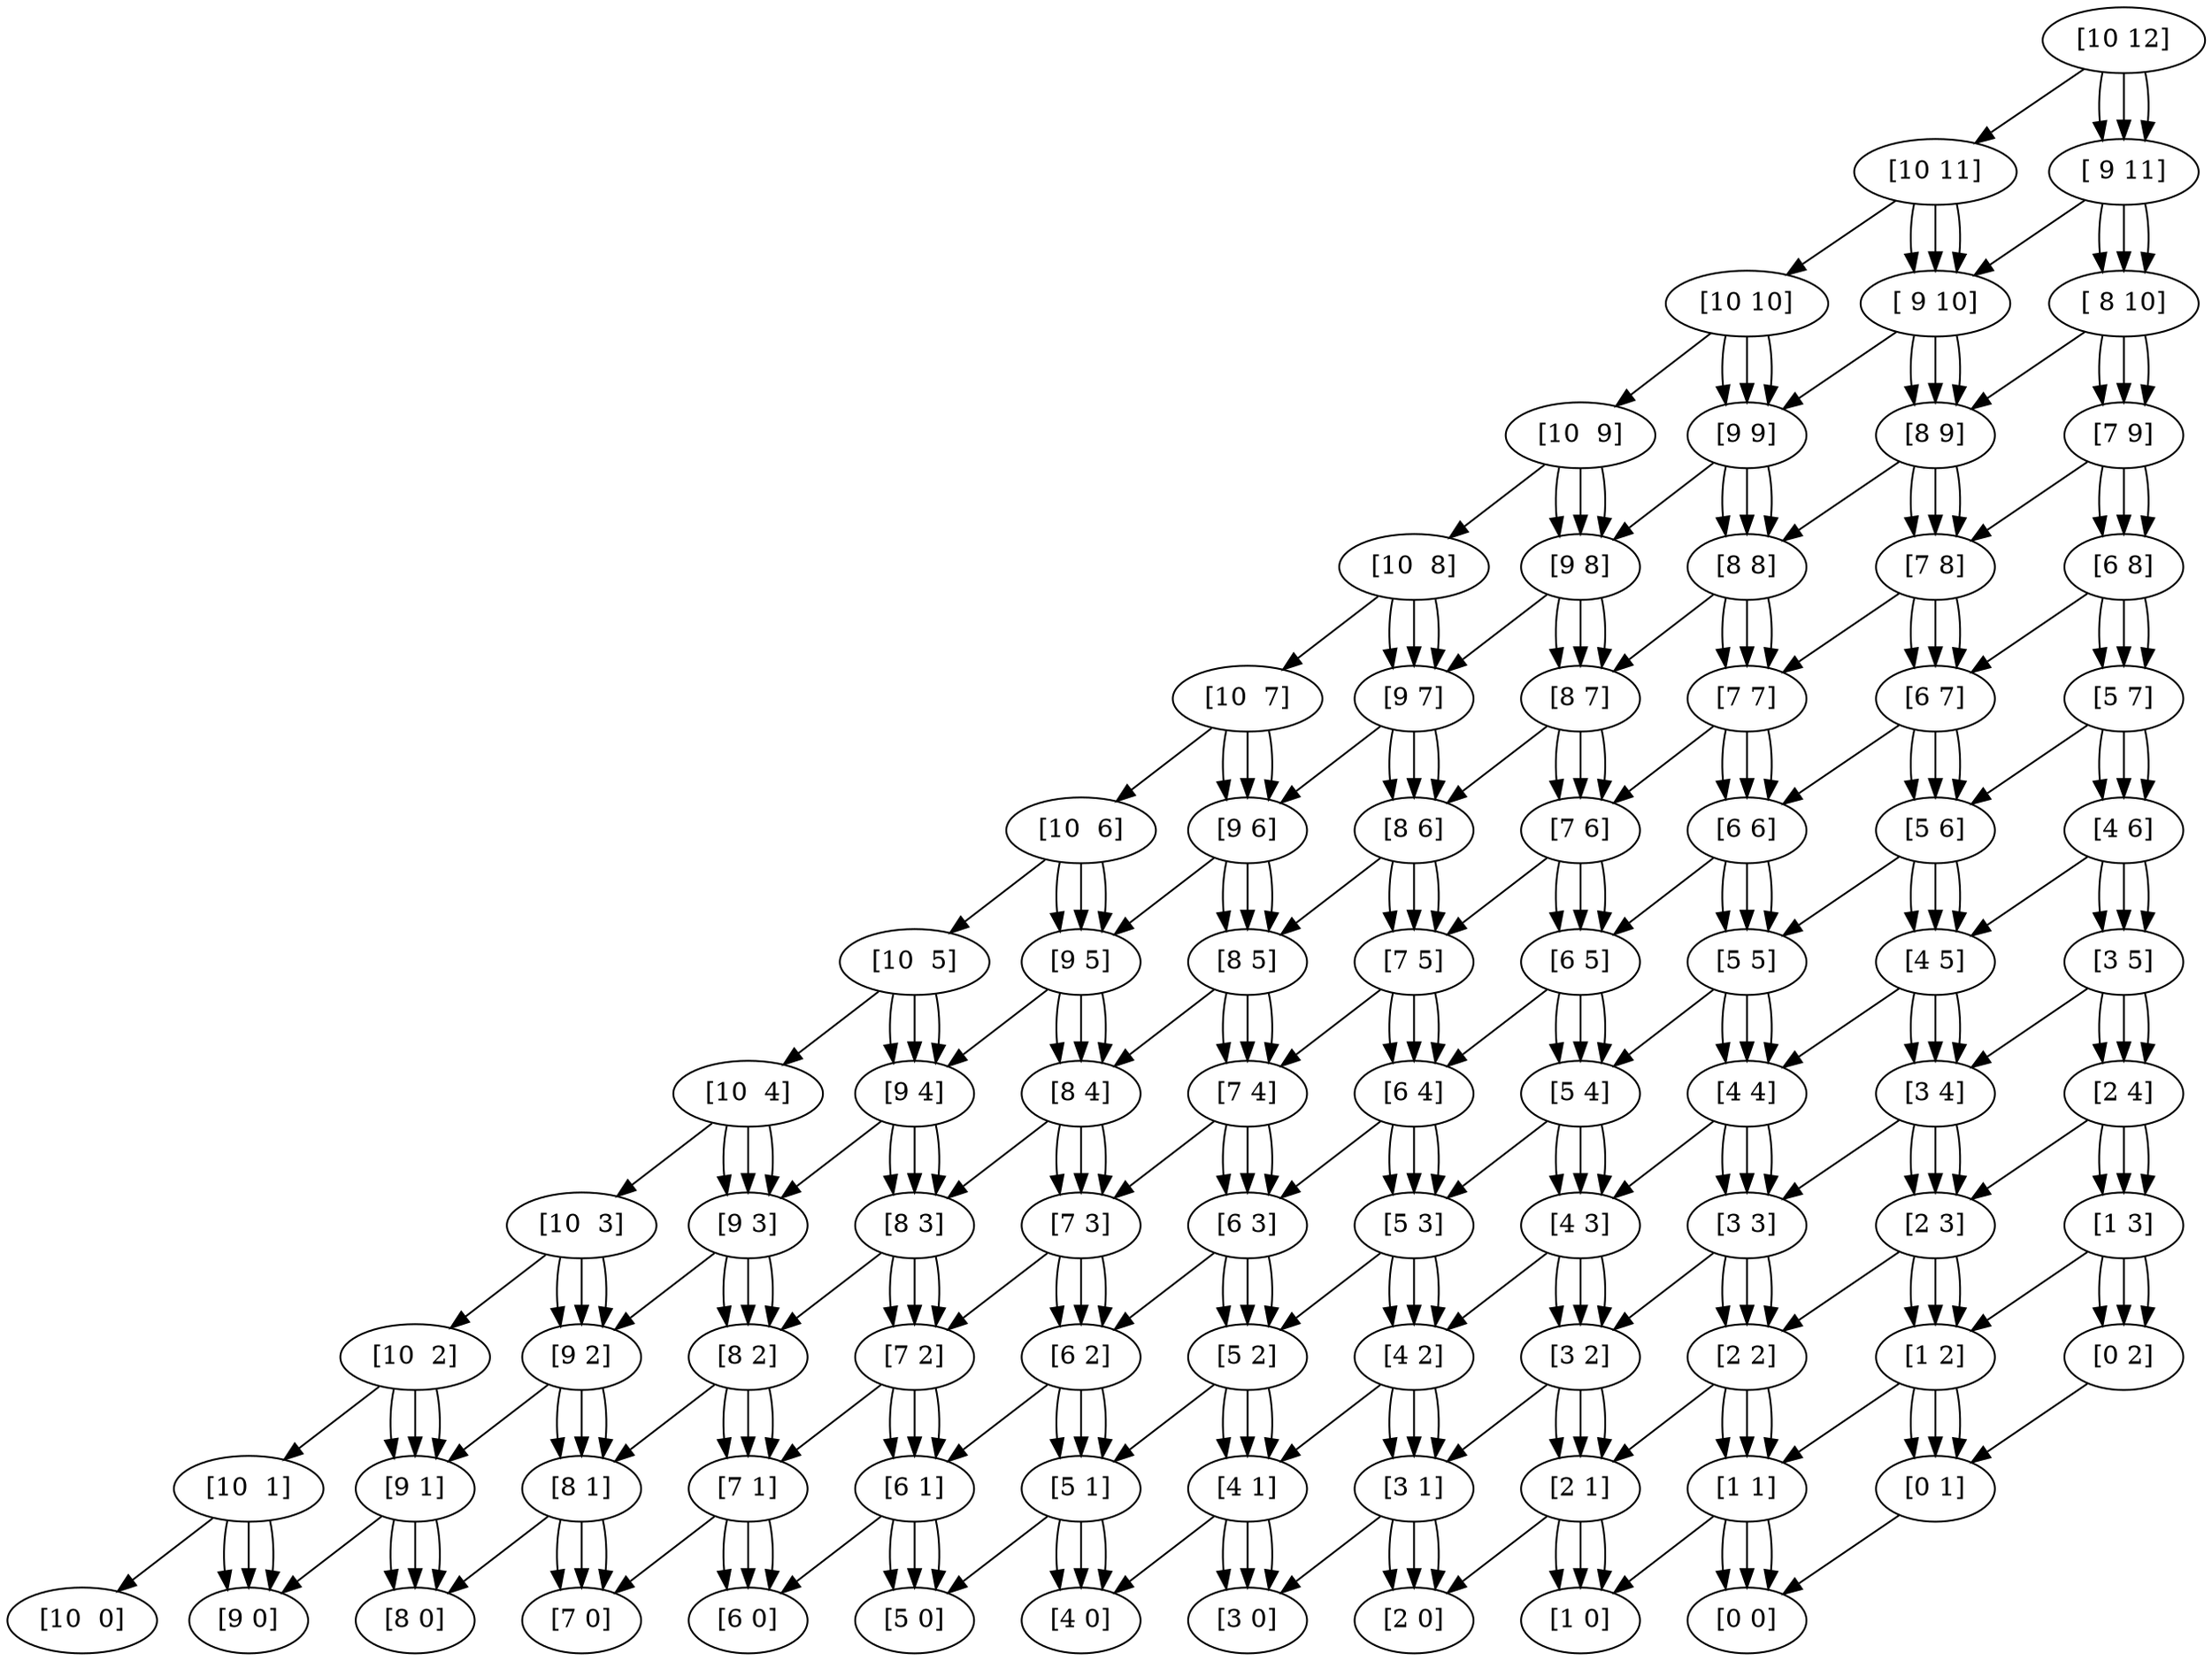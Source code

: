 digraph  {
	node [label="\N"];
	0	 [capacity="[10]",
		label="[10  0]",
		time=0,
		value=0.0];
	1	 [capacity="[10]",
		label="[10  1]",
		time=1,
		value=200.0];
	1 -> 0 [key=0,
	goal="[10  0]",
	not_best_politic=True,
	revenue=0,
	time=1,
	weight=0,
	weight_goal=0.0];
13 [capacity="[9]",
	label="[9 0]",
	time=0,
	value=0.0];
1 -> 13 [key=1,
goal="[9 0]",
not_best_politic=False,
revenue=200,
time=1,
weight=200.0,
weight_goal=0.0];
1 -> 13 [key=2,
goal="[9 0]",
not_best_politic=True,
revenue=100,
time=1,
weight=100.0,
weight_goal=0.0];
1 -> 13 [key=3,
goal="[9 0]",
not_best_politic=True,
revenue=300,
time=1,
weight=300.0,
weight_goal=0.0];
2 [capacity="[10]",
label="[10  2]",
time=2,
value=400.0];
2 -> 1 [key=0,
goal="[10  1]",
not_best_politic=True,
revenue=0,
time=2,
weight=0,
weight_goal=200.0];
14 [capacity="[9]",
label="[9 1]",
time=1,
value=200.0];
2 -> 14 [key=1,
goal="[9 1]",
not_best_politic=False,
revenue=200,
time=2,
weight=200.0,
weight_goal=200.0];
2 -> 14 [key=2,
goal="[9 1]",
not_best_politic=True,
revenue=100,
time=2,
weight=100.0,
weight_goal=200.0];
2 -> 14 [key=3,
goal="[9 1]",
not_best_politic=True,
revenue=300,
time=2,
weight=300.0,
weight_goal=200.0];
3 [capacity="[10]",
label="[10  3]",
time=3,
value=600.0];
3 -> 2 [key=0,
goal="[10  2]",
not_best_politic=True,
revenue=0,
time=3,
weight=0,
weight_goal=400.0];
15 [capacity="[9]",
label="[9 2]",
time=2,
value=400.0];
3 -> 15 [key=1,
goal="[9 2]",
not_best_politic=True,
revenue=200,
time=3,
weight=200.0,
weight_goal=400.0];
3 -> 15 [key=2,
goal="[9 2]",
not_best_politic=False,
revenue=100,
time=3,
weight=100.0,
weight_goal=400.0];
3 -> 15 [key=3,
goal="[9 2]",
not_best_politic=True,
revenue=300,
time=3,
weight=300.0,
weight_goal=400.0];
4 [capacity="[10]",
label="[10  4]",
time=4,
value=800.0];
4 -> 3 [key=0,
goal="[10  3]",
not_best_politic=True,
revenue=0,
time=4,
weight=0,
weight_goal=600.0];
16 [capacity="[9]",
label="[9 3]",
time=3,
value=600.0];
4 -> 16 [key=1,
goal="[9 3]",
not_best_politic=True,
revenue=200,
time=4,
weight=200.0,
weight_goal=600.0];
4 -> 16 [key=2,
goal="[9 3]",
not_best_politic=False,
revenue=100,
time=4,
weight=100.0,
weight_goal=600.0];
4 -> 16 [key=3,
goal="[9 3]",
not_best_politic=True,
revenue=300,
time=4,
weight=300.0,
weight_goal=600.0];
5 [capacity="[10]",
label="[10  5]",
time=5,
value=900.0];
5 -> 4 [key=0,
goal="[10  4]",
not_best_politic=True,
revenue=0,
time=5,
weight=0,
weight_goal=800.0];
17 [capacity="[9]",
label="[9 4]",
time=4,
value=800.0];
5 -> 17 [key=1,
goal="[9 4]",
not_best_politic=False,
revenue=200,
time=5,
weight=200.0,
weight_goal=800.0];
5 -> 17 [key=2,
goal="[9 4]",
not_best_politic=True,
revenue=100,
time=5,
weight=100.0,
weight_goal=800.0];
5 -> 17 [key=3,
goal="[9 4]",
not_best_politic=True,
revenue=300,
time=5,
weight=300.0,
weight_goal=800.0];
6 [capacity="[10]",
label="[10  6]",
time=6,
value=1000.0];
6 -> 5 [key=0,
goal="[10  5]",
not_best_politic=True,
revenue=0,
time=6,
weight=0,
weight_goal=900.0];
18 [capacity="[9]",
label="[9 5]",
time=5,
value=900.0];
6 -> 18 [key=1,
goal="[9 5]",
not_best_politic=False,
revenue=200,
time=6,
weight=200.0,
weight_goal=900.0];
6 -> 18 [key=2,
goal="[9 5]",
not_best_politic=True,
revenue=100,
time=6,
weight=100.0,
weight_goal=900.0];
6 -> 18 [key=3,
goal="[9 5]",
not_best_politic=True,
revenue=300,
time=6,
weight=300.0,
weight_goal=900.0];
7 [capacity="[10]",
label="[10  7]",
time=7,
value=1100.0];
7 -> 6 [key=0,
goal="[10  6]",
not_best_politic=True,
revenue=0,
time=7,
weight=0,
weight_goal=1000.0];
19 [capacity="[9]",
label="[9 6]",
time=6,
value=1000.0];
7 -> 19 [key=1,
goal="[9 6]",
not_best_politic=False,
revenue=200,
time=7,
weight=200.0,
weight_goal=1000.0];
7 -> 19 [key=2,
goal="[9 6]",
not_best_politic=True,
revenue=100,
time=7,
weight=100.0,
weight_goal=1000.0];
7 -> 19 [key=3,
goal="[9 6]",
not_best_politic=True,
revenue=300,
time=7,
weight=300.0,
weight_goal=1000.0];
8 [capacity="[10]",
label="[10  8]",
time=8,
value=1200.0];
8 -> 7 [key=0,
goal="[10  7]",
not_best_politic=True,
revenue=0,
time=8,
weight=0,
weight_goal=1100.0];
20 [capacity="[9]",
label="[9 7]",
time=7,
value=1100.0];
8 -> 20 [key=1,
goal="[9 7]",
not_best_politic=False,
revenue=200,
time=8,
weight=200.0,
weight_goal=1100.0];
8 -> 20 [key=2,
goal="[9 7]",
not_best_politic=True,
revenue=100,
time=8,
weight=100.0,
weight_goal=1100.0];
8 -> 20 [key=3,
goal="[9 7]",
not_best_politic=True,
revenue=300,
time=8,
weight=300.0,
weight_goal=1100.0];
9 [capacity="[10]",
label="[10  9]",
time=9,
value=1500.0];
9 -> 8 [key=0,
goal="[10  8]",
not_best_politic=True,
revenue=0,
time=9,
weight=0,
weight_goal=1200.0];
21 [capacity="[9]",
label="[9 8]",
time=8,
value=1200.0];
9 -> 21 [key=1,
goal="[9 8]",
not_best_politic=False,
revenue=200,
time=9,
weight=200.0,
weight_goal=1200.0];
9 -> 21 [key=2,
goal="[9 8]",
not_best_politic=True,
revenue=100,
time=9,
weight=100.0,
weight_goal=1200.0];
9 -> 21 [key=3,
goal="[9 8]",
not_best_politic=True,
revenue=300,
time=9,
weight=300.0,
weight_goal=1200.0];
10 [capacity="[10]",
label="[10 10]",
time=10,
value=1800.0];
10 -> 9 [key=0,
goal="[10  9]",
not_best_politic=True,
revenue=0,
time=10,
weight=0,
weight_goal=1500.0];
22 [capacity="[9]",
label="[9 9]",
time=9,
value=1500.0];
10 -> 22 [key=1,
goal="[9 9]",
not_best_politic=False,
revenue=200,
time=10,
weight=200.0,
weight_goal=1500.0];
10 -> 22 [key=2,
goal="[9 9]",
not_best_politic=True,
revenue=100,
time=10,
weight=100.0,
weight_goal=1500.0];
10 -> 22 [key=3,
goal="[9 9]",
not_best_politic=True,
revenue=300,
time=10,
weight=300.0,
weight_goal=1500.0];
11 [capacity="[10]",
label="[10 11]",
time=11,
value=2000.0];
11 -> 10 [key=0,
goal="[10 10]",
not_best_politic=True,
revenue=0,
time=11,
weight=0,
weight_goal=1800.0];
23 [capacity="[9]",
label="[ 9 10]",
time=10,
value=1700.0];
11 -> 23 [key=1,
goal="[ 9 10]",
not_best_politic=False,
revenue=200,
time=11,
weight=100.0,
weight_goal=1700.0];
11 -> 23 [key=2,
goal="[ 9 10]",
not_best_politic=True,
revenue=100,
time=11,
weight=0.0,
weight_goal=1700.0];
11 -> 23 [key=3,
goal="[ 9 10]",
not_best_politic=True,
revenue=300,
time=11,
weight=200.0,
weight_goal=1700.0];
12 [capacity="[10]",
label="[10 12]",
time=12,
value=2200.0];
12 -> 11 [key=0,
goal="[10 11]",
not_best_politic=True,
revenue=0,
time=12,
weight=0,
weight_goal=2000.0];
24 [capacity="[9]",
label="[ 9 11]",
time=11,
value=1900.0];
12 -> 24 [key=1,
goal="[ 9 11]",
not_best_politic=False,
revenue=200,
time=12,
weight=100.0,
weight_goal=1900.0];
12 -> 24 [key=2,
goal="[ 9 11]",
not_best_politic=True,
revenue=100,
time=12,
weight=0.0,
weight_goal=1900.0];
12 -> 24 [key=3,
goal="[ 9 11]",
not_best_politic=True,
revenue=300,
time=12,
weight=200.0,
weight_goal=1900.0];
14 -> 13 [key=0,
goal="[9 0]",
not_best_politic=True,
revenue=0,
time=1,
weight=0,
weight_goal=0.0];
26 [capacity="[8]",
label="[8 0]",
time=0,
value=0.0];
14 -> 26 [key=1,
goal="[8 0]",
not_best_politic=False,
revenue=200,
time=1,
weight=200.0,
weight_goal=0.0];
14 -> 26 [key=2,
goal="[8 0]",
not_best_politic=True,
revenue=100,
time=1,
weight=100.0,
weight_goal=0.0];
14 -> 26 [key=3,
goal="[8 0]",
not_best_politic=True,
revenue=300,
time=1,
weight=300.0,
weight_goal=0.0];
15 -> 14 [key=0,
goal="[9 1]",
not_best_politic=True,
revenue=0,
time=2,
weight=0,
weight_goal=200.0];
27 [capacity="[8]",
label="[8 1]",
time=1,
value=200.0];
15 -> 27 [key=1,
goal="[8 1]",
not_best_politic=False,
revenue=200,
time=2,
weight=200.0,
weight_goal=200.0];
15 -> 27 [key=2,
goal="[8 1]",
not_best_politic=True,
revenue=100,
time=2,
weight=100.0,
weight_goal=200.0];
15 -> 27 [key=3,
goal="[8 1]",
not_best_politic=True,
revenue=300,
time=2,
weight=300.0,
weight_goal=200.0];
16 -> 15 [key=0,
goal="[9 2]",
not_best_politic=True,
revenue=0,
time=3,
weight=0,
weight_goal=400.0];
28 [capacity="[8]",
label="[8 2]",
time=2,
value=400.0];
16 -> 28 [key=1,
goal="[8 2]",
not_best_politic=True,
revenue=200,
time=3,
weight=200.0,
weight_goal=400.0];
16 -> 28 [key=2,
goal="[8 2]",
not_best_politic=False,
revenue=100,
time=3,
weight=100.0,
weight_goal=400.0];
16 -> 28 [key=3,
goal="[8 2]",
not_best_politic=True,
revenue=300,
time=3,
weight=300.0,
weight_goal=400.0];
17 -> 16 [key=0,
goal="[9 3]",
not_best_politic=True,
revenue=0,
time=4,
weight=0,
weight_goal=600.0];
29 [capacity="[8]",
label="[8 3]",
time=3,
value=600.0];
17 -> 29 [key=1,
goal="[8 3]",
not_best_politic=True,
revenue=200,
time=4,
weight=200.0,
weight_goal=600.0];
17 -> 29 [key=2,
goal="[8 3]",
not_best_politic=False,
revenue=100,
time=4,
weight=100.0,
weight_goal=600.0];
17 -> 29 [key=3,
goal="[8 3]",
not_best_politic=True,
revenue=300,
time=4,
weight=300.0,
weight_goal=600.0];
18 -> 17 [key=0,
goal="[9 4]",
not_best_politic=True,
revenue=0,
time=5,
weight=0,
weight_goal=800.0];
30 [capacity="[8]",
label="[8 4]",
time=4,
value=800.0];
18 -> 30 [key=1,
goal="[8 4]",
not_best_politic=False,
revenue=200,
time=5,
weight=200.0,
weight_goal=800.0];
18 -> 30 [key=2,
goal="[8 4]",
not_best_politic=True,
revenue=100,
time=5,
weight=100.0,
weight_goal=800.0];
18 -> 30 [key=3,
goal="[8 4]",
not_best_politic=True,
revenue=300,
time=5,
weight=300.0,
weight_goal=800.0];
19 -> 18 [key=0,
goal="[9 5]",
not_best_politic=True,
revenue=0,
time=6,
weight=0,
weight_goal=900.0];
31 [capacity="[8]",
label="[8 5]",
time=5,
value=900.0];
19 -> 31 [key=1,
goal="[8 5]",
not_best_politic=False,
revenue=200,
time=6,
weight=200.0,
weight_goal=900.0];
19 -> 31 [key=2,
goal="[8 5]",
not_best_politic=True,
revenue=100,
time=6,
weight=100.0,
weight_goal=900.0];
19 -> 31 [key=3,
goal="[8 5]",
not_best_politic=True,
revenue=300,
time=6,
weight=300.0,
weight_goal=900.0];
20 -> 19 [key=0,
goal="[9 6]",
not_best_politic=True,
revenue=0,
time=7,
weight=0,
weight_goal=1000.0];
32 [capacity="[8]",
label="[8 6]",
time=6,
value=1000.0];
20 -> 32 [key=1,
goal="[8 6]",
not_best_politic=False,
revenue=200,
time=7,
weight=200.0,
weight_goal=1000.0];
20 -> 32 [key=2,
goal="[8 6]",
not_best_politic=True,
revenue=100,
time=7,
weight=100.0,
weight_goal=1000.0];
20 -> 32 [key=3,
goal="[8 6]",
not_best_politic=True,
revenue=300,
time=7,
weight=300.0,
weight_goal=1000.0];
21 -> 20 [key=0,
goal="[9 7]",
not_best_politic=True,
revenue=0,
time=8,
weight=0,
weight_goal=1100.0];
33 [capacity="[8]",
label="[8 7]",
time=7,
value=1100.0];
21 -> 33 [key=1,
goal="[8 7]",
not_best_politic=False,
revenue=200,
time=8,
weight=200.0,
weight_goal=1100.0];
21 -> 33 [key=2,
goal="[8 7]",
not_best_politic=True,
revenue=100,
time=8,
weight=100.0,
weight_goal=1100.0];
21 -> 33 [key=3,
goal="[8 7]",
not_best_politic=True,
revenue=300,
time=8,
weight=300.0,
weight_goal=1100.0];
22 -> 21 [key=0,
goal="[9 8]",
not_best_politic=True,
revenue=0,
time=9,
weight=0,
weight_goal=1200.0];
34 [capacity="[8]",
label="[8 8]",
time=8,
value=1200.0];
22 -> 34 [key=1,
goal="[8 8]",
not_best_politic=False,
revenue=200,
time=9,
weight=200.0,
weight_goal=1200.0];
22 -> 34 [key=2,
goal="[8 8]",
not_best_politic=True,
revenue=100,
time=9,
weight=100.0,
weight_goal=1200.0];
22 -> 34 [key=3,
goal="[8 8]",
not_best_politic=True,
revenue=300,
time=9,
weight=300.0,
weight_goal=1200.0];
23 -> 22 [key=0,
goal="[9 9]",
not_best_politic=True,
revenue=0,
time=10,
weight=0,
weight_goal=1500.0];
35 [capacity="[8]",
label="[8 9]",
time=9,
value=1400.0];
23 -> 35 [key=1,
goal="[8 9]",
not_best_politic=False,
revenue=200,
time=10,
weight=100.0,
weight_goal=1400.0];
23 -> 35 [key=2,
goal="[8 9]",
not_best_politic=True,
revenue=100,
time=10,
weight=0.0,
weight_goal=1400.0];
23 -> 35 [key=3,
goal="[8 9]",
not_best_politic=True,
revenue=300,
time=10,
weight=200.0,
weight_goal=1400.0];
24 -> 23 [key=0,
goal="[ 9 10]",
not_best_politic=True,
revenue=0,
time=11,
weight=0,
weight_goal=1700.0];
36 [capacity="[8]",
label="[ 8 10]",
time=10,
value=1600.0];
24 -> 36 [key=1,
goal="[ 8 10]",
not_best_politic=False,
revenue=200,
time=11,
weight=100.0,
weight_goal=1600.0];
24 -> 36 [key=2,
goal="[ 8 10]",
not_best_politic=True,
revenue=100,
time=11,
weight=0.0,
weight_goal=1600.0];
24 -> 36 [key=3,
goal="[ 8 10]",
not_best_politic=True,
revenue=300,
time=11,
weight=200.0,
weight_goal=1600.0];
27 -> 26 [key=0,
goal="[8 0]",
not_best_politic=True,
revenue=0,
time=1,
weight=0,
weight_goal=0.0];
39 [capacity="[7]",
label="[7 0]",
time=0,
value=0.0];
27 -> 39 [key=1,
goal="[7 0]",
not_best_politic=False,
revenue=200,
time=1,
weight=200.0,
weight_goal=0.0];
27 -> 39 [key=2,
goal="[7 0]",
not_best_politic=True,
revenue=100,
time=1,
weight=100.0,
weight_goal=0.0];
27 -> 39 [key=3,
goal="[7 0]",
not_best_politic=True,
revenue=300,
time=1,
weight=300.0,
weight_goal=0.0];
28 -> 27 [key=0,
goal="[8 1]",
not_best_politic=True,
revenue=0,
time=2,
weight=0,
weight_goal=200.0];
40 [capacity="[7]",
label="[7 1]",
time=1,
value=200.0];
28 -> 40 [key=1,
goal="[7 1]",
not_best_politic=False,
revenue=200,
time=2,
weight=200.0,
weight_goal=200.0];
28 -> 40 [key=2,
goal="[7 1]",
not_best_politic=True,
revenue=100,
time=2,
weight=100.0,
weight_goal=200.0];
28 -> 40 [key=3,
goal="[7 1]",
not_best_politic=True,
revenue=300,
time=2,
weight=300.0,
weight_goal=200.0];
29 -> 28 [key=0,
goal="[8 2]",
not_best_politic=True,
revenue=0,
time=3,
weight=0,
weight_goal=400.0];
41 [capacity="[7]",
label="[7 2]",
time=2,
value=400.0];
29 -> 41 [key=1,
goal="[7 2]",
not_best_politic=True,
revenue=200,
time=3,
weight=200.0,
weight_goal=400.0];
29 -> 41 [key=2,
goal="[7 2]",
not_best_politic=False,
revenue=100,
time=3,
weight=100.0,
weight_goal=400.0];
29 -> 41 [key=3,
goal="[7 2]",
not_best_politic=True,
revenue=300,
time=3,
weight=300.0,
weight_goal=400.0];
30 -> 29 [key=0,
goal="[8 3]",
not_best_politic=True,
revenue=0,
time=4,
weight=0,
weight_goal=600.0];
42 [capacity="[7]",
label="[7 3]",
time=3,
value=600.0];
30 -> 42 [key=1,
goal="[7 3]",
not_best_politic=True,
revenue=200,
time=4,
weight=200.0,
weight_goal=600.0];
30 -> 42 [key=2,
goal="[7 3]",
not_best_politic=False,
revenue=100,
time=4,
weight=100.0,
weight_goal=600.0];
30 -> 42 [key=3,
goal="[7 3]",
not_best_politic=True,
revenue=300,
time=4,
weight=300.0,
weight_goal=600.0];
31 -> 30 [key=0,
goal="[8 4]",
not_best_politic=True,
revenue=0,
time=5,
weight=0,
weight_goal=800.0];
43 [capacity="[7]",
label="[7 4]",
time=4,
value=800.0];
31 -> 43 [key=1,
goal="[7 4]",
not_best_politic=False,
revenue=200,
time=5,
weight=200.0,
weight_goal=800.0];
31 -> 43 [key=2,
goal="[7 4]",
not_best_politic=True,
revenue=100,
time=5,
weight=100.0,
weight_goal=800.0];
31 -> 43 [key=3,
goal="[7 4]",
not_best_politic=True,
revenue=300,
time=5,
weight=300.0,
weight_goal=800.0];
32 -> 31 [key=0,
goal="[8 5]",
not_best_politic=True,
revenue=0,
time=6,
weight=0,
weight_goal=900.0];
44 [capacity="[7]",
label="[7 5]",
time=5,
value=900.0];
32 -> 44 [key=1,
goal="[7 5]",
not_best_politic=False,
revenue=200,
time=6,
weight=200.0,
weight_goal=900.0];
32 -> 44 [key=2,
goal="[7 5]",
not_best_politic=True,
revenue=100,
time=6,
weight=100.0,
weight_goal=900.0];
32 -> 44 [key=3,
goal="[7 5]",
not_best_politic=True,
revenue=300,
time=6,
weight=300.0,
weight_goal=900.0];
33 -> 32 [key=0,
goal="[8 6]",
not_best_politic=True,
revenue=0,
time=7,
weight=0,
weight_goal=1000.0];
45 [capacity="[7]",
label="[7 6]",
time=6,
value=1000.0];
33 -> 45 [key=1,
goal="[7 6]",
not_best_politic=False,
revenue=200,
time=7,
weight=200.0,
weight_goal=1000.0];
33 -> 45 [key=2,
goal="[7 6]",
not_best_politic=True,
revenue=100,
time=7,
weight=100.0,
weight_goal=1000.0];
33 -> 45 [key=3,
goal="[7 6]",
not_best_politic=True,
revenue=300,
time=7,
weight=300.0,
weight_goal=1000.0];
34 -> 33 [key=0,
goal="[8 7]",
not_best_politic=True,
revenue=0,
time=8,
weight=0,
weight_goal=1100.0];
46 [capacity="[7]",
label="[7 7]",
time=7,
value=1100.0];
34 -> 46 [key=1,
goal="[7 7]",
not_best_politic=False,
revenue=200,
time=8,
weight=200.0,
weight_goal=1100.0];
34 -> 46 [key=2,
goal="[7 7]",
not_best_politic=True,
revenue=100,
time=8,
weight=100.0,
weight_goal=1100.0];
34 -> 46 [key=3,
goal="[7 7]",
not_best_politic=True,
revenue=300,
time=8,
weight=300.0,
weight_goal=1100.0];
35 -> 34 [key=0,
goal="[8 8]",
not_best_politic=True,
revenue=0,
time=9,
weight=0,
weight_goal=1200.0];
47 [capacity="[7]",
label="[7 8]",
time=8,
value=1100.0];
35 -> 47 [key=1,
goal="[7 8]",
not_best_politic=False,
revenue=200,
time=9,
weight=100.0,
weight_goal=1100.0];
35 -> 47 [key=2,
goal="[7 8]",
not_best_politic=True,
revenue=100,
time=9,
weight=0.0,
weight_goal=1100.0];
35 -> 47 [key=3,
goal="[7 8]",
not_best_politic=True,
revenue=300,
time=9,
weight=200.0,
weight_goal=1100.0];
36 -> 35 [key=0,
goal="[8 9]",
not_best_politic=True,
revenue=0,
time=10,
weight=0,
weight_goal=1400.0];
48 [capacity="[7]",
label="[7 9]",
time=9,
value=1300.0];
36 -> 48 [key=1,
goal="[7 9]",
not_best_politic=False,
revenue=200,
time=10,
weight=100.0,
weight_goal=1300.0];
36 -> 48 [key=2,
goal="[7 9]",
not_best_politic=True,
revenue=100,
time=10,
weight=0.0,
weight_goal=1300.0];
36 -> 48 [key=3,
goal="[7 9]",
not_best_politic=True,
revenue=300,
time=10,
weight=200.0,
weight_goal=1300.0];
40 -> 39 [key=0,
goal="[7 0]",
not_best_politic=True,
revenue=0,
time=1,
weight=0,
weight_goal=0.0];
52 [capacity="[6]",
label="[6 0]",
time=0,
value=0.0];
40 -> 52 [key=1,
goal="[6 0]",
not_best_politic=False,
revenue=200,
time=1,
weight=200.0,
weight_goal=0.0];
40 -> 52 [key=2,
goal="[6 0]",
not_best_politic=True,
revenue=100,
time=1,
weight=100.0,
weight_goal=0.0];
40 -> 52 [key=3,
goal="[6 0]",
not_best_politic=True,
revenue=300,
time=1,
weight=300.0,
weight_goal=0.0];
41 -> 40 [key=0,
goal="[7 1]",
not_best_politic=True,
revenue=0,
time=2,
weight=0,
weight_goal=200.0];
53 [capacity="[6]",
label="[6 1]",
time=1,
value=200.0];
41 -> 53 [key=1,
goal="[6 1]",
not_best_politic=False,
revenue=200,
time=2,
weight=200.0,
weight_goal=200.0];
41 -> 53 [key=2,
goal="[6 1]",
not_best_politic=True,
revenue=100,
time=2,
weight=100.0,
weight_goal=200.0];
41 -> 53 [key=3,
goal="[6 1]",
not_best_politic=True,
revenue=300,
time=2,
weight=300.0,
weight_goal=200.0];
42 -> 41 [key=0,
goal="[7 2]",
not_best_politic=True,
revenue=0,
time=3,
weight=0,
weight_goal=400.0];
54 [capacity="[6]",
label="[6 2]",
time=2,
value=400.0];
42 -> 54 [key=1,
goal="[6 2]",
not_best_politic=True,
revenue=200,
time=3,
weight=200.0,
weight_goal=400.0];
42 -> 54 [key=2,
goal="[6 2]",
not_best_politic=False,
revenue=100,
time=3,
weight=100.0,
weight_goal=400.0];
42 -> 54 [key=3,
goal="[6 2]",
not_best_politic=True,
revenue=300,
time=3,
weight=300.0,
weight_goal=400.0];
43 -> 42 [key=0,
goal="[7 3]",
not_best_politic=True,
revenue=0,
time=4,
weight=0,
weight_goal=600.0];
55 [capacity="[6]",
label="[6 3]",
time=3,
value=600.0];
43 -> 55 [key=1,
goal="[6 3]",
not_best_politic=True,
revenue=200,
time=4,
weight=200.0,
weight_goal=600.0];
43 -> 55 [key=2,
goal="[6 3]",
not_best_politic=False,
revenue=100,
time=4,
weight=100.0,
weight_goal=600.0];
43 -> 55 [key=3,
goal="[6 3]",
not_best_politic=True,
revenue=300,
time=4,
weight=300.0,
weight_goal=600.0];
44 -> 43 [key=0,
goal="[7 4]",
not_best_politic=True,
revenue=0,
time=5,
weight=0,
weight_goal=800.0];
56 [capacity="[6]",
label="[6 4]",
time=4,
value=800.0];
44 -> 56 [key=1,
goal="[6 4]",
not_best_politic=False,
revenue=200,
time=5,
weight=200.0,
weight_goal=800.0];
44 -> 56 [key=2,
goal="[6 4]",
not_best_politic=True,
revenue=100,
time=5,
weight=100.0,
weight_goal=800.0];
44 -> 56 [key=3,
goal="[6 4]",
not_best_politic=True,
revenue=300,
time=5,
weight=300.0,
weight_goal=800.0];
45 -> 44 [key=0,
goal="[7 5]",
not_best_politic=True,
revenue=0,
time=6,
weight=0,
weight_goal=900.0];
57 [capacity="[6]",
label="[6 5]",
time=5,
value=900.0];
45 -> 57 [key=1,
goal="[6 5]",
not_best_politic=False,
revenue=200,
time=6,
weight=200.0,
weight_goal=900.0];
45 -> 57 [key=2,
goal="[6 5]",
not_best_politic=True,
revenue=100,
time=6,
weight=100.0,
weight_goal=900.0];
45 -> 57 [key=3,
goal="[6 5]",
not_best_politic=True,
revenue=300,
time=6,
weight=300.0,
weight_goal=900.0];
46 -> 45 [key=0,
goal="[7 6]",
not_best_politic=True,
revenue=0,
time=7,
weight=0,
weight_goal=1000.0];
58 [capacity="[6]",
label="[6 6]",
time=6,
value=1000.0];
46 -> 58 [key=1,
goal="[6 6]",
not_best_politic=False,
revenue=200,
time=7,
weight=200.0,
weight_goal=1000.0];
46 -> 58 [key=2,
goal="[6 6]",
not_best_politic=True,
revenue=100,
time=7,
weight=100.0,
weight_goal=1000.0];
46 -> 58 [key=3,
goal="[6 6]",
not_best_politic=True,
revenue=300,
time=7,
weight=300.0,
weight_goal=1000.0];
47 -> 46 [key=0,
goal="[7 7]",
not_best_politic=True,
revenue=0,
time=8,
weight=0,
weight_goal=1100.0];
59 [capacity="[6]",
label="[6 7]",
time=7,
value=1000.0];
47 -> 59 [key=1,
goal="[6 7]",
not_best_politic=False,
revenue=200,
time=8,
weight=100.0,
weight_goal=1000.0];
47 -> 59 [key=2,
goal="[6 7]",
not_best_politic=True,
revenue=100,
time=8,
weight=0.0,
weight_goal=1000.0];
47 -> 59 [key=3,
goal="[6 7]",
not_best_politic=True,
revenue=300,
time=8,
weight=200.0,
weight_goal=1000.0];
48 -> 47 [key=0,
goal="[7 8]",
not_best_politic=True,
revenue=0,
time=9,
weight=0,
weight_goal=1100.0];
60 [capacity="[6]",
label="[6 8]",
time=8,
value=1000.0];
48 -> 60 [key=1,
goal="[6 8]",
not_best_politic=False,
revenue=200,
time=9,
weight=100.0,
weight_goal=1000.0];
48 -> 60 [key=2,
goal="[6 8]",
not_best_politic=True,
revenue=100,
time=9,
weight=0.0,
weight_goal=1000.0];
48 -> 60 [key=3,
goal="[6 8]",
not_best_politic=True,
revenue=300,
time=9,
weight=200.0,
weight_goal=1000.0];
53 -> 52 [key=0,
goal="[6 0]",
not_best_politic=True,
revenue=0,
time=1,
weight=0,
weight_goal=0.0];
65 [capacity="[5]",
label="[5 0]",
time=0,
value=0.0];
53 -> 65 [key=1,
goal="[5 0]",
not_best_politic=False,
revenue=200,
time=1,
weight=200.0,
weight_goal=0.0];
53 -> 65 [key=2,
goal="[5 0]",
not_best_politic=True,
revenue=100,
time=1,
weight=100.0,
weight_goal=0.0];
53 -> 65 [key=3,
goal="[5 0]",
not_best_politic=True,
revenue=300,
time=1,
weight=300.0,
weight_goal=0.0];
54 -> 53 [key=0,
goal="[6 1]",
not_best_politic=True,
revenue=0,
time=2,
weight=0,
weight_goal=200.0];
66 [capacity="[5]",
label="[5 1]",
time=1,
value=200.0];
54 -> 66 [key=1,
goal="[5 1]",
not_best_politic=False,
revenue=200,
time=2,
weight=200.0,
weight_goal=200.0];
54 -> 66 [key=2,
goal="[5 1]",
not_best_politic=True,
revenue=100,
time=2,
weight=100.0,
weight_goal=200.0];
54 -> 66 [key=3,
goal="[5 1]",
not_best_politic=True,
revenue=300,
time=2,
weight=300.0,
weight_goal=200.0];
55 -> 54 [key=0,
goal="[6 2]",
not_best_politic=True,
revenue=0,
time=3,
weight=0,
weight_goal=400.0];
67 [capacity="[5]",
label="[5 2]",
time=2,
value=400.0];
55 -> 67 [key=1,
goal="[5 2]",
not_best_politic=True,
revenue=200,
time=3,
weight=200.0,
weight_goal=400.0];
55 -> 67 [key=2,
goal="[5 2]",
not_best_politic=False,
revenue=100,
time=3,
weight=100.0,
weight_goal=400.0];
55 -> 67 [key=3,
goal="[5 2]",
not_best_politic=True,
revenue=300,
time=3,
weight=300.0,
weight_goal=400.0];
56 -> 55 [key=0,
goal="[6 3]",
not_best_politic=True,
revenue=0,
time=4,
weight=0,
weight_goal=600.0];
68 [capacity="[5]",
label="[5 3]",
time=3,
value=600.0];
56 -> 68 [key=1,
goal="[5 3]",
not_best_politic=True,
revenue=200,
time=4,
weight=200.0,
weight_goal=600.0];
56 -> 68 [key=2,
goal="[5 3]",
not_best_politic=False,
revenue=100,
time=4,
weight=100.0,
weight_goal=600.0];
56 -> 68 [key=3,
goal="[5 3]",
not_best_politic=True,
revenue=300,
time=4,
weight=300.0,
weight_goal=600.0];
57 -> 56 [key=0,
goal="[6 4]",
not_best_politic=True,
revenue=0,
time=5,
weight=0,
weight_goal=800.0];
69 [capacity="[5]",
label="[5 4]",
time=4,
value=800.0];
57 -> 69 [key=1,
goal="[5 4]",
not_best_politic=False,
revenue=200,
time=5,
weight=200.0,
weight_goal=800.0];
57 -> 69 [key=2,
goal="[5 4]",
not_best_politic=True,
revenue=100,
time=5,
weight=100.0,
weight_goal=800.0];
57 -> 69 [key=3,
goal="[5 4]",
not_best_politic=True,
revenue=300,
time=5,
weight=300.0,
weight_goal=800.0];
58 -> 57 [key=0,
goal="[6 5]",
not_best_politic=True,
revenue=0,
time=6,
weight=0,
weight_goal=900.0];
70 [capacity="[5]",
label="[5 5]",
time=5,
value=900.0];
58 -> 70 [key=1,
goal="[5 5]",
not_best_politic=False,
revenue=200,
time=6,
weight=200.0,
weight_goal=900.0];
58 -> 70 [key=2,
goal="[5 5]",
not_best_politic=True,
revenue=100,
time=6,
weight=100.0,
weight_goal=900.0];
58 -> 70 [key=3,
goal="[5 5]",
not_best_politic=True,
revenue=300,
time=6,
weight=300.0,
weight_goal=900.0];
59 -> 58 [key=0,
goal="[6 6]",
not_best_politic=True,
revenue=0,
time=7,
weight=0,
weight_goal=1000.0];
71 [capacity="[5]",
label="[5 6]",
time=6,
value=900.0];
59 -> 71 [key=1,
goal="[5 6]",
not_best_politic=False,
revenue=200,
time=7,
weight=100.0,
weight_goal=900.0];
59 -> 71 [key=2,
goal="[5 6]",
not_best_politic=True,
revenue=100,
time=7,
weight=0.0,
weight_goal=900.0];
59 -> 71 [key=3,
goal="[5 6]",
not_best_politic=True,
revenue=300,
time=7,
weight=200.0,
weight_goal=900.0];
60 -> 59 [key=0,
goal="[6 7]",
not_best_politic=True,
revenue=0,
time=8,
weight=0,
weight_goal=1000.0];
72 [capacity="[5]",
label="[5 7]",
time=7,
value=900.0];
60 -> 72 [key=1,
goal="[5 7]",
not_best_politic=False,
revenue=200,
time=8,
weight=100.0,
weight_goal=900.0];
60 -> 72 [key=2,
goal="[5 7]",
not_best_politic=True,
revenue=100,
time=8,
weight=0.0,
weight_goal=900.0];
60 -> 72 [key=3,
goal="[5 7]",
not_best_politic=True,
revenue=300,
time=8,
weight=200.0,
weight_goal=900.0];
66 -> 65 [key=0,
goal="[5 0]",
not_best_politic=True,
revenue=0,
time=1,
weight=0,
weight_goal=0.0];
78 [capacity="[4]",
label="[4 0]",
time=0,
value=0.0];
66 -> 78 [key=1,
goal="[4 0]",
not_best_politic=False,
revenue=200,
time=1,
weight=200.0,
weight_goal=0.0];
66 -> 78 [key=2,
goal="[4 0]",
not_best_politic=True,
revenue=100,
time=1,
weight=100.0,
weight_goal=0.0];
66 -> 78 [key=3,
goal="[4 0]",
not_best_politic=True,
revenue=300,
time=1,
weight=300.0,
weight_goal=0.0];
67 -> 66 [key=0,
goal="[5 1]",
not_best_politic=True,
revenue=0,
time=2,
weight=0,
weight_goal=200.0];
79 [capacity="[4]",
label="[4 1]",
time=1,
value=200.0];
67 -> 79 [key=1,
goal="[4 1]",
not_best_politic=False,
revenue=200,
time=2,
weight=200.0,
weight_goal=200.0];
67 -> 79 [key=2,
goal="[4 1]",
not_best_politic=True,
revenue=100,
time=2,
weight=100.0,
weight_goal=200.0];
67 -> 79 [key=3,
goal="[4 1]",
not_best_politic=True,
revenue=300,
time=2,
weight=300.0,
weight_goal=200.0];
68 -> 67 [key=0,
goal="[5 2]",
not_best_politic=True,
revenue=0,
time=3,
weight=0,
weight_goal=400.0];
80 [capacity="[4]",
label="[4 2]",
time=2,
value=400.0];
68 -> 80 [key=1,
goal="[4 2]",
not_best_politic=True,
revenue=200,
time=3,
weight=200.0,
weight_goal=400.0];
68 -> 80 [key=2,
goal="[4 2]",
not_best_politic=False,
revenue=100,
time=3,
weight=100.0,
weight_goal=400.0];
68 -> 80 [key=3,
goal="[4 2]",
not_best_politic=True,
revenue=300,
time=3,
weight=300.0,
weight_goal=400.0];
69 -> 68 [key=0,
goal="[5 3]",
not_best_politic=True,
revenue=0,
time=4,
weight=0,
weight_goal=600.0];
81 [capacity="[4]",
label="[4 3]",
time=3,
value=600.0];
69 -> 81 [key=1,
goal="[4 3]",
not_best_politic=True,
revenue=200,
time=4,
weight=200.0,
weight_goal=600.0];
69 -> 81 [key=2,
goal="[4 3]",
not_best_politic=False,
revenue=100,
time=4,
weight=100.0,
weight_goal=600.0];
69 -> 81 [key=3,
goal="[4 3]",
not_best_politic=True,
revenue=300,
time=4,
weight=300.0,
weight_goal=600.0];
70 -> 69 [key=0,
goal="[5 4]",
not_best_politic=True,
revenue=0,
time=5,
weight=0,
weight_goal=800.0];
82 [capacity="[4]",
label="[4 4]",
time=4,
value=800.0];
70 -> 82 [key=1,
goal="[4 4]",
not_best_politic=False,
revenue=200,
time=5,
weight=200.0,
weight_goal=800.0];
70 -> 82 [key=2,
goal="[4 4]",
not_best_politic=True,
revenue=100,
time=5,
weight=100.0,
weight_goal=800.0];
70 -> 82 [key=3,
goal="[4 4]",
not_best_politic=True,
revenue=300,
time=5,
weight=300.0,
weight_goal=800.0];
71 -> 70 [key=0,
goal="[5 5]",
not_best_politic=True,
revenue=0,
time=6,
weight=0,
weight_goal=900.0];
83 [capacity="[4]",
label="[4 5]",
time=5,
value=800.0];
71 -> 83 [key=1,
goal="[4 5]",
not_best_politic=False,
revenue=200,
time=6,
weight=100.0,
weight_goal=800.0];
71 -> 83 [key=2,
goal="[4 5]",
not_best_politic=True,
revenue=100,
time=6,
weight=0.0,
weight_goal=800.0];
71 -> 83 [key=3,
goal="[4 5]",
not_best_politic=True,
revenue=300,
time=6,
weight=200.0,
weight_goal=800.0];
72 -> 71 [key=0,
goal="[5 6]",
not_best_politic=True,
revenue=0,
time=7,
weight=0,
weight_goal=900.0];
84 [capacity="[4]",
label="[4 6]",
time=6,
value=800.0];
72 -> 84 [key=1,
goal="[4 6]",
not_best_politic=False,
revenue=200,
time=7,
weight=100.0,
weight_goal=800.0];
72 -> 84 [key=2,
goal="[4 6]",
not_best_politic=True,
revenue=100,
time=7,
weight=0.0,
weight_goal=800.0];
72 -> 84 [key=3,
goal="[4 6]",
not_best_politic=True,
revenue=300,
time=7,
weight=200.0,
weight_goal=800.0];
79 -> 78 [key=0,
goal="[4 0]",
not_best_politic=True,
revenue=0,
time=1,
weight=0,
weight_goal=0.0];
91 [capacity="[3]",
label="[3 0]",
time=0,
value=0.0];
79 -> 91 [key=1,
goal="[3 0]",
not_best_politic=False,
revenue=200,
time=1,
weight=200.0,
weight_goal=0.0];
79 -> 91 [key=2,
goal="[3 0]",
not_best_politic=True,
revenue=100,
time=1,
weight=100.0,
weight_goal=0.0];
79 -> 91 [key=3,
goal="[3 0]",
not_best_politic=True,
revenue=300,
time=1,
weight=300.0,
weight_goal=0.0];
80 -> 79 [key=0,
goal="[4 1]",
not_best_politic=True,
revenue=0,
time=2,
weight=0,
weight_goal=200.0];
92 [capacity="[3]",
label="[3 1]",
time=1,
value=200.0];
80 -> 92 [key=1,
goal="[3 1]",
not_best_politic=False,
revenue=200,
time=2,
weight=200.0,
weight_goal=200.0];
80 -> 92 [key=2,
goal="[3 1]",
not_best_politic=True,
revenue=100,
time=2,
weight=100.0,
weight_goal=200.0];
80 -> 92 [key=3,
goal="[3 1]",
not_best_politic=True,
revenue=300,
time=2,
weight=300.0,
weight_goal=200.0];
81 -> 80 [key=0,
goal="[4 2]",
not_best_politic=True,
revenue=0,
time=3,
weight=0,
weight_goal=400.0];
93 [capacity="[3]",
label="[3 2]",
time=2,
value=400.0];
81 -> 93 [key=1,
goal="[3 2]",
not_best_politic=True,
revenue=200,
time=3,
weight=200.0,
weight_goal=400.0];
81 -> 93 [key=2,
goal="[3 2]",
not_best_politic=False,
revenue=100,
time=3,
weight=100.0,
weight_goal=400.0];
81 -> 93 [key=3,
goal="[3 2]",
not_best_politic=True,
revenue=300,
time=3,
weight=300.0,
weight_goal=400.0];
82 -> 81 [key=0,
goal="[4 3]",
not_best_politic=True,
revenue=0,
time=4,
weight=0,
weight_goal=600.0];
94 [capacity="[3]",
label="[3 3]",
time=3,
value=600.0];
82 -> 94 [key=1,
goal="[3 3]",
not_best_politic=True,
revenue=200,
time=4,
weight=200.0,
weight_goal=600.0];
82 -> 94 [key=2,
goal="[3 3]",
not_best_politic=False,
revenue=100,
time=4,
weight=100.0,
weight_goal=600.0];
82 -> 94 [key=3,
goal="[3 3]",
not_best_politic=True,
revenue=300,
time=4,
weight=300.0,
weight_goal=600.0];
83 -> 82 [key=0,
goal="[4 4]",
not_best_politic=False,
revenue=0,
time=5,
weight=0,
weight_goal=800.0];
95 [capacity="[3]",
label="[3 4]",
time=4,
value=600.0];
83 -> 95 [key=1,
goal="[3 4]",
not_best_politic=True,
revenue=200,
time=5,
weight=0.0,
weight_goal=600.0];
83 -> 95 [key=2,
goal="[3 4]",
not_best_politic=True,
revenue=100,
time=5,
weight=0,
weight_goal=600.0];
83 -> 95 [key=3,
goal="[3 4]",
not_best_politic=True,
revenue=300,
time=5,
weight=100.0,
weight_goal=600.0];
84 -> 83 [key=0,
goal="[4 5]",
not_best_politic=True,
revenue=0,
time=6,
weight=0,
weight_goal=800.0];
96 [capacity="[3]",
label="[3 5]",
time=5,
value=600.0];
84 -> 96 [key=1,
goal="[3 5]",
not_best_politic=False,
revenue=200,
time=6,
weight=0.0,
weight_goal=600.0];
84 -> 96 [key=2,
goal="[3 5]",
not_best_politic=True,
revenue=100,
time=6,
weight=0,
weight_goal=600.0];
84 -> 96 [key=3,
goal="[3 5]",
not_best_politic=True,
revenue=300,
time=6,
weight=100.0,
weight_goal=600.0];
92 -> 91 [key=0,
goal="[3 0]",
not_best_politic=True,
revenue=0,
time=1,
weight=0,
weight_goal=0.0];
104 [capacity="[2]",
label="[2 0]",
time=0,
value=0.0];
92 -> 104 [key=1,
goal="[2 0]",
not_best_politic=False,
revenue=200,
time=1,
weight=200.0,
weight_goal=0.0];
92 -> 104 [key=2,
goal="[2 0]",
not_best_politic=True,
revenue=100,
time=1,
weight=100.0,
weight_goal=0.0];
92 -> 104 [key=3,
goal="[2 0]",
not_best_politic=True,
revenue=300,
time=1,
weight=300.0,
weight_goal=0.0];
93 -> 92 [key=0,
goal="[3 1]",
not_best_politic=True,
revenue=0,
time=2,
weight=0,
weight_goal=200.0];
105 [capacity="[2]",
label="[2 1]",
time=1,
value=200.0];
93 -> 105 [key=1,
goal="[2 1]",
not_best_politic=False,
revenue=200,
time=2,
weight=200.0,
weight_goal=200.0];
93 -> 105 [key=2,
goal="[2 1]",
not_best_politic=True,
revenue=100,
time=2,
weight=100.0,
weight_goal=200.0];
93 -> 105 [key=3,
goal="[2 1]",
not_best_politic=True,
revenue=300,
time=2,
weight=300.0,
weight_goal=200.0];
94 -> 93 [key=0,
goal="[3 2]",
not_best_politic=True,
revenue=0,
time=3,
weight=0,
weight_goal=400.0];
106 [capacity="[2]",
label="[2 2]",
time=2,
value=400.0];
94 -> 106 [key=1,
goal="[2 2]",
not_best_politic=True,
revenue=200,
time=3,
weight=200.0,
weight_goal=400.0];
94 -> 106 [key=2,
goal="[2 2]",
not_best_politic=False,
revenue=100,
time=3,
weight=100.0,
weight_goal=400.0];
94 -> 106 [key=3,
goal="[2 2]",
not_best_politic=True,
revenue=300,
time=3,
weight=300.0,
weight_goal=400.0];
95 -> 94 [key=0,
goal="[3 3]",
not_best_politic=True,
revenue=0,
time=4,
weight=0,
weight_goal=600.0];
107 [capacity="[2]",
label="[2 3]",
time=3,
value=400.0];
95 -> 107 [key=1,
goal="[2 3]",
not_best_politic=True,
revenue=200,
time=4,
weight=0.0,
weight_goal=400.0];
95 -> 107 [key=2,
goal="[2 3]",
not_best_politic=False,
revenue=100,
time=4,
weight=0,
weight_goal=400.0];
95 -> 107 [key=3,
goal="[2 3]",
not_best_politic=True,
revenue=300,
time=4,
weight=100.0,
weight_goal=400.0];
96 -> 95 [key=0,
goal="[3 4]",
not_best_politic=True,
revenue=0,
time=5,
weight=0,
weight_goal=600.0];
108 [capacity="[2]",
label="[2 4]",
time=4,
value=400.0];
96 -> 108 [key=1,
goal="[2 4]",
not_best_politic=False,
revenue=200,
time=5,
weight=0.0,
weight_goal=400.0];
96 -> 108 [key=2,
goal="[2 4]",
not_best_politic=True,
revenue=100,
time=5,
weight=0,
weight_goal=400.0];
96 -> 108 [key=3,
goal="[2 4]",
not_best_politic=True,
revenue=300,
time=5,
weight=100.0,
weight_goal=400.0];
105 -> 104 [key=0,
goal="[2 0]",
not_best_politic=True,
revenue=0,
time=1,
weight=0,
weight_goal=0.0];
117 [capacity="[1]",
label="[1 0]",
time=0,
value=0.0];
105 -> 117 [key=1,
goal="[1 0]",
not_best_politic=False,
revenue=200,
time=1,
weight=200.0,
weight_goal=0.0];
105 -> 117 [key=2,
goal="[1 0]",
not_best_politic=True,
revenue=100,
time=1,
weight=100.0,
weight_goal=0.0];
105 -> 117 [key=3,
goal="[1 0]",
not_best_politic=True,
revenue=300,
time=1,
weight=300.0,
weight_goal=0.0];
106 -> 105 [key=0,
goal="[2 1]",
not_best_politic=True,
revenue=0,
time=2,
weight=0,
weight_goal=200.0];
118 [capacity="[1]",
label="[1 1]",
time=1,
value=200.0];
106 -> 118 [key=1,
goal="[1 1]",
not_best_politic=False,
revenue=200,
time=2,
weight=200.0,
weight_goal=200.0];
106 -> 118 [key=2,
goal="[1 1]",
not_best_politic=True,
revenue=100,
time=2,
weight=100.0,
weight_goal=200.0];
106 -> 118 [key=3,
goal="[1 1]",
not_best_politic=True,
revenue=300,
time=2,
weight=300.0,
weight_goal=200.0];
107 -> 106 [key=0,
goal="[2 2]",
not_best_politic=False,
revenue=0,
time=3,
weight=0,
weight_goal=400.0];
119 [capacity="[1]",
label="[1 2]",
time=2,
value=200.0];
107 -> 119 [key=1,
goal="[1 2]",
not_best_politic=True,
revenue=200,
time=3,
weight=0.0,
weight_goal=200.0];
107 -> 119 [key=2,
goal="[1 2]",
not_best_politic=True,
revenue=100,
time=3,
weight=0,
weight_goal=200.0];
107 -> 119 [key=3,
goal="[1 2]",
not_best_politic=True,
revenue=300,
time=3,
weight=100.0,
weight_goal=200.0];
108 -> 107 [key=0,
goal="[2 3]",
not_best_politic=True,
revenue=0,
time=4,
weight=0,
weight_goal=400.0];
120 [capacity="[1]",
label="[1 3]",
time=3,
value=200.0];
108 -> 120 [key=1,
goal="[1 3]",
not_best_politic=True,
revenue=200,
time=4,
weight=0.0,
weight_goal=200.0];
108 -> 120 [key=2,
goal="[1 3]",
not_best_politic=False,
revenue=100,
time=4,
weight=0,
weight_goal=200.0];
108 -> 120 [key=3,
goal="[1 3]",
not_best_politic=True,
revenue=300,
time=4,
weight=100.0,
weight_goal=200.0];
118 -> 117 [key=0,
goal="[1 0]",
not_best_politic=True,
revenue=0,
time=1,
weight=0,
weight_goal=0.0];
130 [capacity="[0]",
label="[0 0]",
time=0,
value=0.0];
118 -> 130 [key=1,
goal="[0 0]",
not_best_politic=False,
revenue=200,
time=1,
weight=200.0,
weight_goal=0.0];
118 -> 130 [key=2,
goal="[0 0]",
not_best_politic=True,
revenue=100,
time=1,
weight=100.0,
weight_goal=0.0];
118 -> 130 [key=3,
goal="[0 0]",
not_best_politic=True,
revenue=300,
time=1,
weight=300.0,
weight_goal=0.0];
119 -> 118 [key=0,
goal="[1 1]",
not_best_politic=True,
revenue=0,
time=2,
weight=0,
weight_goal=200.0];
131 [capacity="[0]",
label="[0 1]",
time=1,
value=0.0];
119 -> 131 [key=1,
goal="[0 1]",
not_best_politic=False,
revenue=200,
time=2,
weight=0.0,
weight_goal=0.0];
119 -> 131 [key=2,
goal="[0 1]",
not_best_politic=True,
revenue=100,
time=2,
weight=0,
weight_goal=0.0];
119 -> 131 [key=3,
goal="[0 1]",
not_best_politic=True,
revenue=300,
time=2,
weight=100.0,
weight_goal=0.0];
120 -> 119 [key=0,
goal="[1 2]",
not_best_politic=True,
revenue=0,
time=3,
weight=0,
weight_goal=200.0];
132 [capacity="[0]",
label="[0 2]",
time=2,
value=0.0];
120 -> 132 [key=1,
goal="[0 2]",
not_best_politic=True,
revenue=200,
time=3,
weight=0.0,
weight_goal=0.0];
120 -> 132 [key=2,
goal="[0 2]",
not_best_politic=False,
revenue=100,
time=3,
weight=0,
weight_goal=0.0];
120 -> 132 [key=3,
goal="[0 2]",
not_best_politic=True,
revenue=300,
time=3,
weight=100.0,
weight_goal=0.0];
131 -> 130 [key=0,
goal="[0 0]",
not_best_politic=False,
revenue=0,
time=1,
weight=0,
weight_goal=0.0];
132 -> 131 [key=0,
goal="[0 1]",
not_best_politic=False,
revenue=0,
time=2,
weight=0,
weight_goal=0.0];
}
